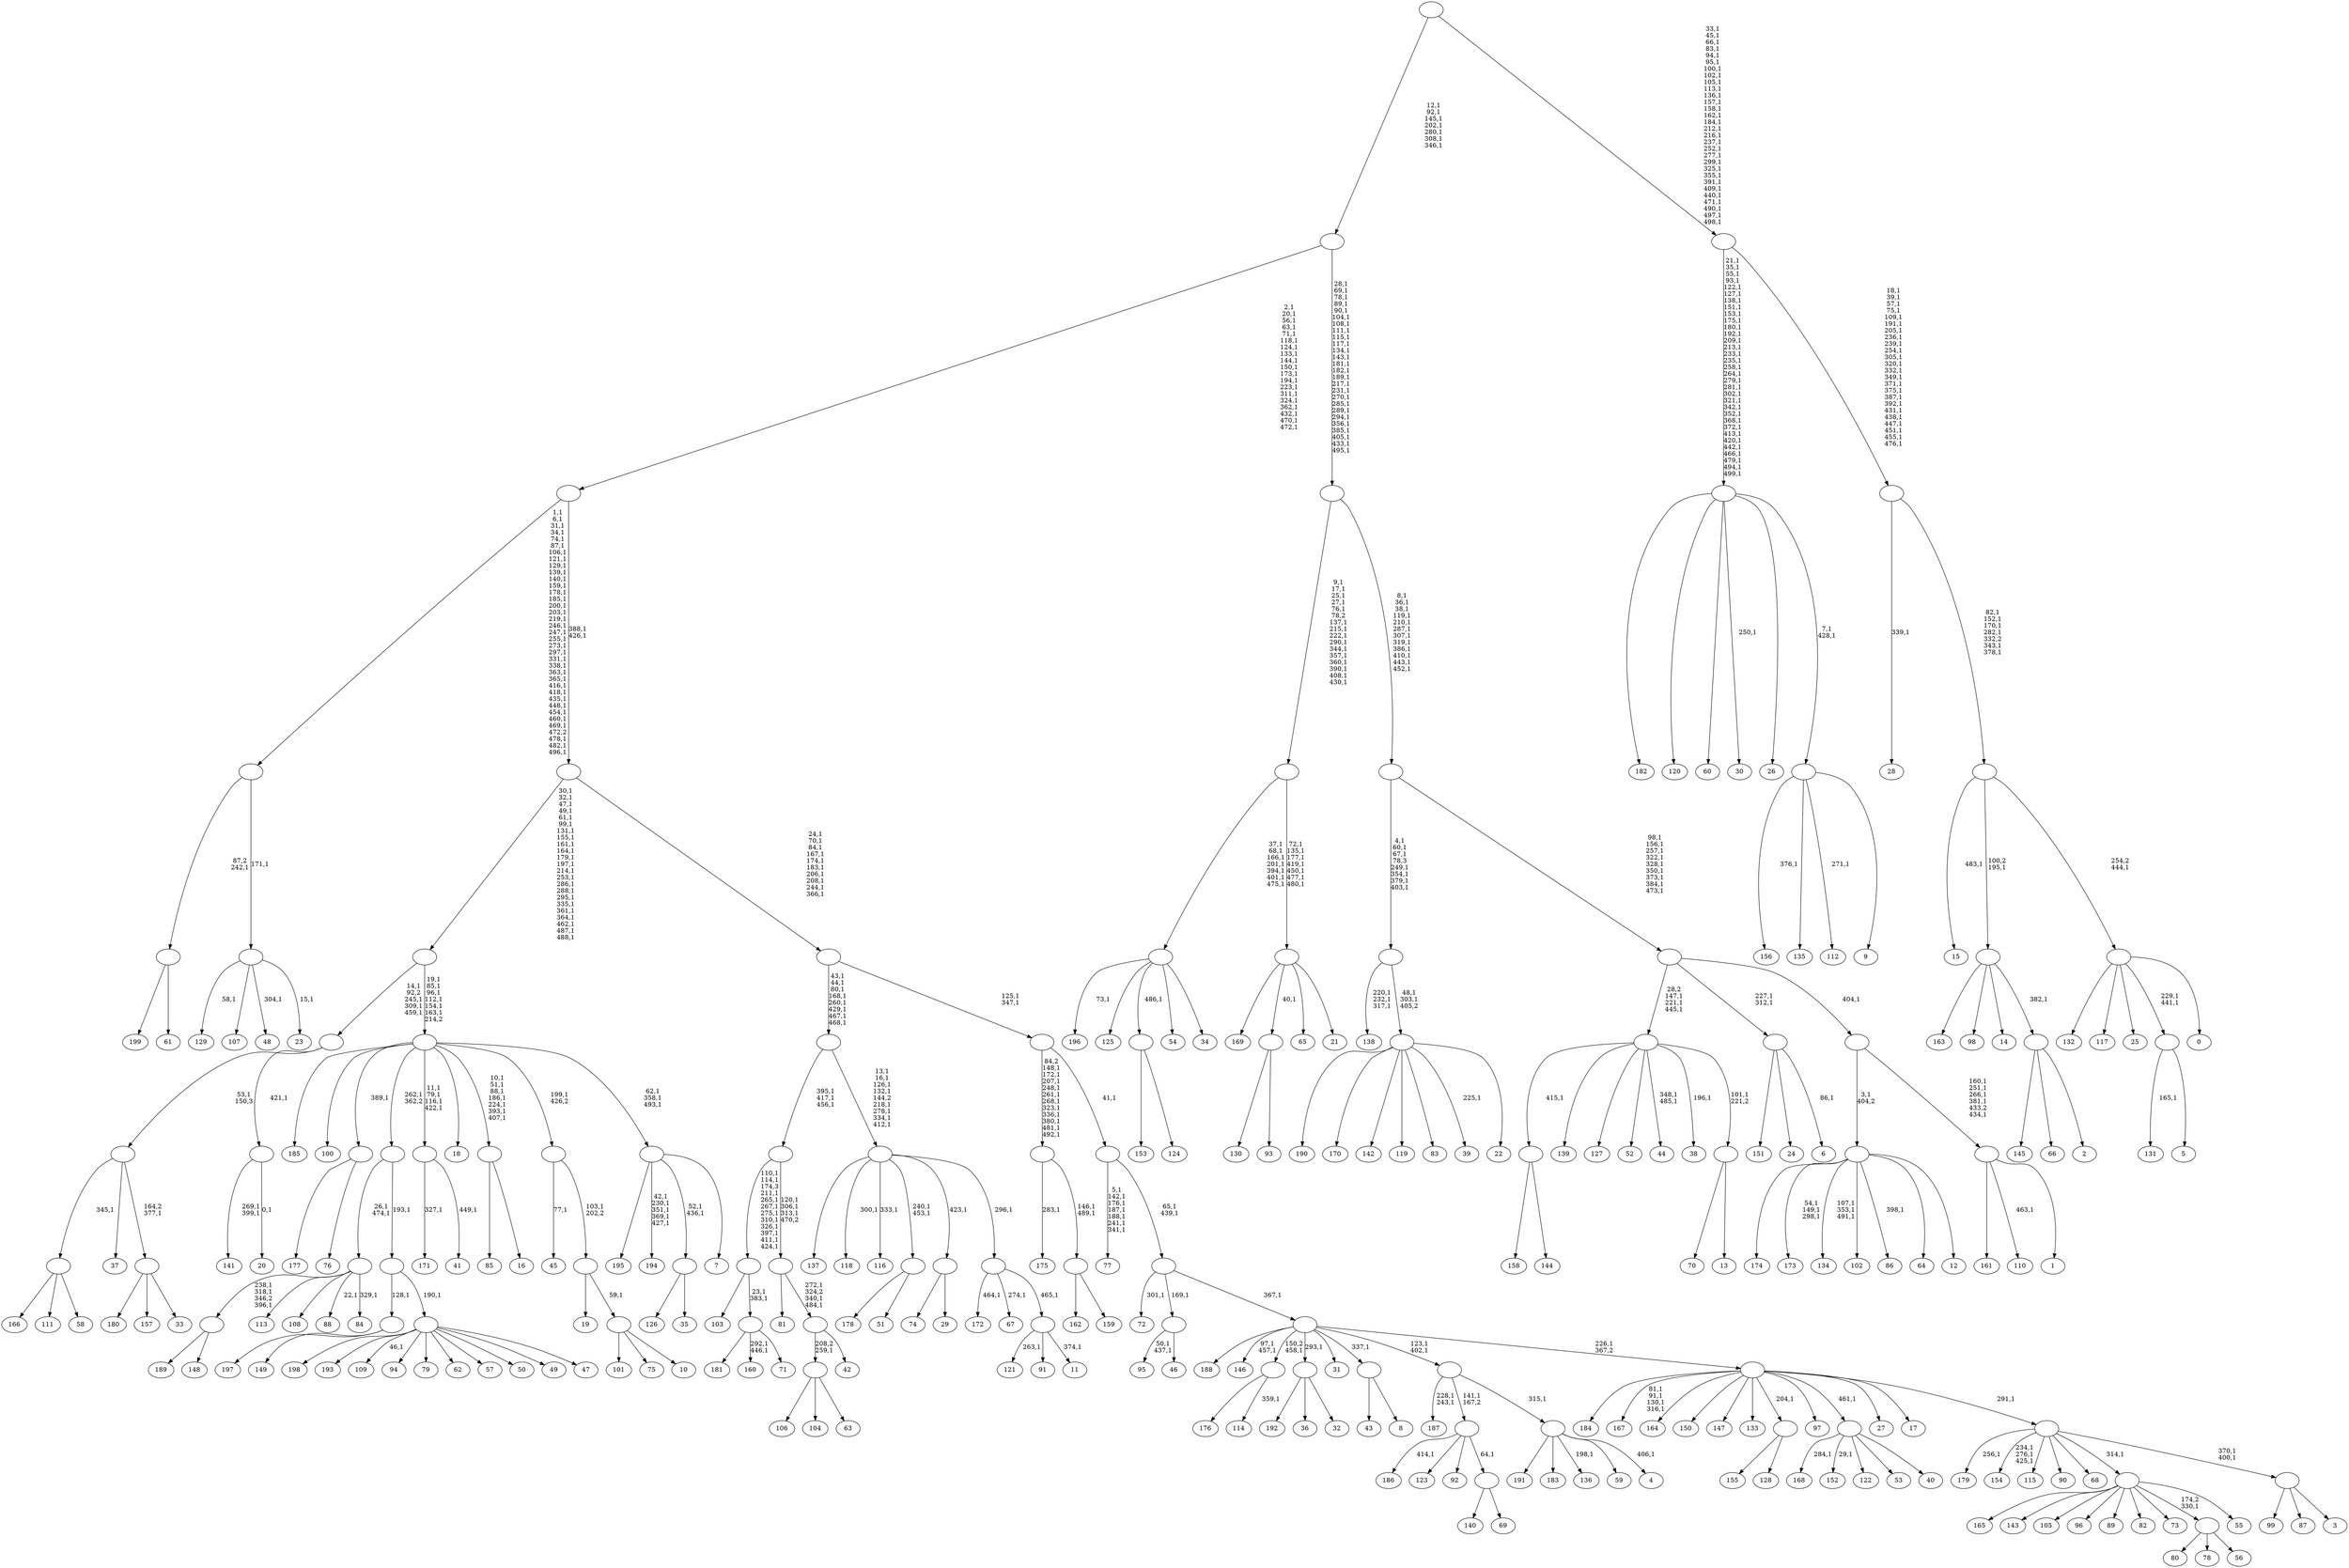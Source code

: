 digraph T {
	700 [label="199"]
	699 [label="198"]
	698 [label="197"]
	697 [label="196"]
	695 [label="195"]
	694 [label="194"]
	688 [label="193"]
	687 [label="192"]
	686 [label="191"]
	685 [label="190"]
	684 [label="189"]
	683 [label="188"]
	682 [label="187"]
	679 [label="186"]
	677 [label="185"]
	676 [label="184"]
	675 [label="183"]
	674 [label="182"]
	673 [label="181"]
	672 [label="180"]
	671 [label="179"]
	669 [label="178"]
	668 [label="177"]
	667 [label="176"]
	666 [label="175"]
	664 [label="174"]
	663 [label="173"]
	659 [label="172"]
	657 [label="171"]
	655 [label="170"]
	654 [label="169"]
	653 [label="168"]
	651 [label="167"]
	646 [label="166"]
	645 [label="165"]
	644 [label="164"]
	643 [label="163"]
	642 [label="162"]
	641 [label="161"]
	640 [label="160"]
	637 [label="159"]
	636 [label=""]
	634 [label=""]
	623 [label="158"]
	622 [label="157"]
	621 [label="156"]
	619 [label="155"]
	618 [label="154"]
	614 [label="153"]
	613 [label="152"]
	611 [label="151"]
	610 [label="150"]
	609 [label="149"]
	608 [label=""]
	607 [label="148"]
	606 [label=""]
	603 [label="147"]
	602 [label="146"]
	599 [label="145"]
	598 [label="144"]
	597 [label=""]
	596 [label="143"]
	595 [label="142"]
	594 [label="141"]
	591 [label="140"]
	590 [label="139"]
	589 [label="138"]
	585 [label="137"]
	584 [label="136"]
	582 [label="135"]
	581 [label="134"]
	577 [label="133"]
	576 [label="132"]
	575 [label="131"]
	573 [label="130"]
	572 [label="129"]
	570 [label="128"]
	569 [label=""]
	568 [label="127"]
	567 [label="126"]
	566 [label="125"]
	565 [label="124"]
	564 [label=""]
	563 [label="123"]
	562 [label="122"]
	561 [label="121"]
	559 [label="120"]
	558 [label="119"]
	557 [label="118"]
	555 [label="117"]
	554 [label="116"]
	552 [label="115"]
	551 [label="114"]
	549 [label=""]
	548 [label="113"]
	547 [label="112"]
	545 [label="111"]
	544 [label="110"]
	542 [label="109"]
	540 [label="108"]
	539 [label="107"]
	538 [label="106"]
	537 [label="105"]
	536 [label="104"]
	535 [label="103"]
	534 [label="102"]
	533 [label="101"]
	532 [label="100"]
	531 [label="99"]
	530 [label="98"]
	529 [label="97"]
	528 [label="96"]
	527 [label="95"]
	524 [label="94"]
	523 [label="93"]
	522 [label=""]
	521 [label="92"]
	520 [label="91"]
	519 [label="90"]
	518 [label="89"]
	517 [label="88"]
	515 [label="87"]
	514 [label="86"]
	512 [label="85"]
	511 [label="84"]
	509 [label=""]
	507 [label="83"]
	506 [label="82"]
	505 [label="81"]
	504 [label="80"]
	503 [label="79"]
	502 [label="78"]
	501 [label="77"]
	493 [label="76"]
	492 [label=""]
	491 [label="75"]
	490 [label="74"]
	489 [label="73"]
	488 [label="72"]
	486 [label="71"]
	485 [label=""]
	483 [label=""]
	472 [label="70"]
	471 [label="69"]
	470 [label=""]
	469 [label=""]
	468 [label="68"]
	467 [label="67"]
	465 [label="66"]
	464 [label="65"]
	463 [label="64"]
	462 [label="63"]
	461 [label=""]
	460 [label="62"]
	459 [label="61"]
	458 [label=""]
	457 [label="60"]
	456 [label="59"]
	455 [label="58"]
	454 [label=""]
	453 [label="57"]
	452 [label="56"]
	451 [label=""]
	450 [label="55"]
	449 [label=""]
	448 [label="54"]
	447 [label="53"]
	446 [label="52"]
	445 [label="51"]
	444 [label=""]
	442 [label="50"]
	441 [label="49"]
	440 [label="48"]
	438 [label="47"]
	437 [label=""]
	436 [label=""]
	435 [label=""]
	434 [label="46"]
	433 [label=""]
	432 [label="45"]
	430 [label="44"]
	427 [label="43"]
	426 [label="42"]
	425 [label=""]
	422 [label=""]
	419 [label=""]
	416 [label="41"]
	414 [label=""]
	410 [label="40"]
	409 [label=""]
	408 [label="39"]
	406 [label="38"]
	404 [label="37"]
	403 [label="36"]
	402 [label="35"]
	401 [label=""]
	399 [label="34"]
	398 [label=""]
	391 [label="33"]
	390 [label=""]
	389 [label=""]
	388 [label="32"]
	387 [label=""]
	386 [label="31"]
	385 [label="30"]
	383 [label="29"]
	382 [label=""]
	381 [label="28"]
	379 [label="27"]
	378 [label="26"]
	377 [label="25"]
	376 [label="24"]
	375 [label="23"]
	373 [label=""]
	372 [label=""]
	336 [label="22"]
	335 [label=""]
	333 [label=""]
	326 [label="21"]
	325 [label=""]
	318 [label=""]
	303 [label="20"]
	301 [label=""]
	300 [label=""]
	296 [label="19"]
	295 [label="18"]
	294 [label="17"]
	293 [label="16"]
	292 [label=""]
	285 [label="15"]
	283 [label="14"]
	282 [label="13"]
	281 [label=""]
	280 [label=""]
	277 [label="12"]
	276 [label=""]
	275 [label="11"]
	273 [label=""]
	272 [label=""]
	271 [label=""]
	263 [label=""]
	255 [label="10"]
	254 [label=""]
	253 [label=""]
	252 [label=""]
	251 [label="9"]
	250 [label=""]
	248 [label=""]
	215 [label="8"]
	214 [label=""]
	213 [label="7"]
	212 [label=""]
	209 [label=""]
	203 [label=""]
	180 [label="6"]
	178 [label=""]
	176 [label="5"]
	175 [label=""]
	173 [label="4"]
	171 [label=""]
	170 [label=""]
	168 [label="3"]
	167 [label=""]
	165 [label=""]
	164 [label=""]
	163 [label=""]
	162 [label=""]
	160 [label=""]
	159 [label=""]
	157 [label=""]
	147 [label=""]
	145 [label=""]
	126 [label="2"]
	125 [label=""]
	124 [label=""]
	123 [label="1"]
	122 [label=""]
	117 [label=""]
	116 [label=""]
	107 [label=""]
	95 [label=""]
	69 [label=""]
	62 [label="0"]
	61 [label=""]
	60 [label=""]
	54 [label=""]
	30 [label=""]
	0 [label=""]
	636 -> 642 [label=""]
	636 -> 637 [label=""]
	634 -> 636 [label="146,1\n489,1"]
	634 -> 666 [label="283,1"]
	608 -> 698 [label=""]
	608 -> 609 [label=""]
	606 -> 684 [label=""]
	606 -> 607 [label=""]
	597 -> 623 [label=""]
	597 -> 598 [label=""]
	569 -> 619 [label=""]
	569 -> 570 [label=""]
	564 -> 614 [label=""]
	564 -> 565 [label=""]
	549 -> 551 [label="359,1"]
	549 -> 667 [label=""]
	522 -> 573 [label=""]
	522 -> 523 [label=""]
	509 -> 511 [label="329,1"]
	509 -> 517 [label="22,1"]
	509 -> 606 [label="238,1\n318,1\n346,2\n396,1"]
	509 -> 548 [label=""]
	509 -> 540 [label=""]
	492 -> 668 [label=""]
	492 -> 493 [label=""]
	485 -> 640 [label="292,1\n446,1"]
	485 -> 673 [label=""]
	485 -> 486 [label=""]
	483 -> 485 [label="23,1\n383,1"]
	483 -> 535 [label=""]
	470 -> 591 [label=""]
	470 -> 471 [label=""]
	469 -> 679 [label="414,1"]
	469 -> 563 [label=""]
	469 -> 521 [label=""]
	469 -> 470 [label="64,1"]
	461 -> 538 [label=""]
	461 -> 536 [label=""]
	461 -> 462 [label=""]
	458 -> 700 [label=""]
	458 -> 459 [label=""]
	454 -> 646 [label=""]
	454 -> 545 [label=""]
	454 -> 455 [label=""]
	451 -> 504 [label=""]
	451 -> 502 [label=""]
	451 -> 452 [label=""]
	449 -> 645 [label=""]
	449 -> 596 [label=""]
	449 -> 537 [label=""]
	449 -> 528 [label=""]
	449 -> 518 [label=""]
	449 -> 506 [label=""]
	449 -> 489 [label=""]
	449 -> 451 [label="174,2\n330,1"]
	449 -> 450 [label=""]
	444 -> 669 [label=""]
	444 -> 445 [label=""]
	437 -> 542 [label="46,1"]
	437 -> 699 [label=""]
	437 -> 688 [label=""]
	437 -> 524 [label=""]
	437 -> 503 [label=""]
	437 -> 460 [label=""]
	437 -> 453 [label=""]
	437 -> 442 [label=""]
	437 -> 441 [label=""]
	437 -> 438 [label=""]
	436 -> 608 [label="128,1"]
	436 -> 437 [label="190,1"]
	435 -> 509 [label="26,1\n474,1"]
	435 -> 436 [label="193,1"]
	433 -> 527 [label="50,1\n437,1"]
	433 -> 434 [label=""]
	425 -> 461 [label="208,2\n259,1"]
	425 -> 426 [label=""]
	422 -> 425 [label="272,1\n324,2\n340,1\n484,1"]
	422 -> 505 [label=""]
	419 -> 422 [label="120,1\n306,1\n313,1\n470,2"]
	419 -> 483 [label="110,1\n114,1\n174,3\n211,1\n265,1\n267,1\n275,1\n310,1\n326,1\n397,1\n411,1\n424,1"]
	414 -> 416 [label="449,1"]
	414 -> 657 [label="327,1"]
	409 -> 613 [label="29,1"]
	409 -> 653 [label="284,1"]
	409 -> 562 [label=""]
	409 -> 447 [label=""]
	409 -> 410 [label=""]
	401 -> 567 [label=""]
	401 -> 402 [label=""]
	398 -> 697 [label="73,1"]
	398 -> 566 [label=""]
	398 -> 564 [label="486,1"]
	398 -> 448 [label=""]
	398 -> 399 [label=""]
	390 -> 672 [label=""]
	390 -> 622 [label=""]
	390 -> 391 [label=""]
	389 -> 454 [label="345,1"]
	389 -> 404 [label=""]
	389 -> 390 [label="164,2\n377,1"]
	387 -> 687 [label=""]
	387 -> 403 [label=""]
	387 -> 388 [label=""]
	382 -> 490 [label=""]
	382 -> 383 [label=""]
	373 -> 375 [label="15,1"]
	373 -> 440 [label="304,1"]
	373 -> 572 [label="58,1"]
	373 -> 539 [label=""]
	372 -> 458 [label="87,2\n242,1"]
	372 -> 373 [label="171,1"]
	335 -> 408 [label="225,1"]
	335 -> 685 [label=""]
	335 -> 655 [label=""]
	335 -> 595 [label=""]
	335 -> 558 [label=""]
	335 -> 507 [label=""]
	335 -> 336 [label=""]
	333 -> 335 [label="48,1\n303,1\n405,2"]
	333 -> 589 [label="220,1\n232,1\n317,1"]
	325 -> 654 [label=""]
	325 -> 522 [label="40,1"]
	325 -> 464 [label=""]
	325 -> 326 [label=""]
	318 -> 325 [label="72,1\n135,1\n177,1\n419,1\n450,1\n477,1\n480,1"]
	318 -> 398 [label="37,1\n68,1\n166,1\n201,1\n394,1\n401,1\n475,1"]
	301 -> 303 [label="0,1"]
	301 -> 594 [label="269,1\n399,1"]
	300 -> 389 [label="53,1\n150,3"]
	300 -> 301 [label="421,1"]
	292 -> 512 [label=""]
	292 -> 293 [label=""]
	281 -> 472 [label=""]
	281 -> 282 [label=""]
	280 -> 406 [label="196,1"]
	280 -> 430 [label="348,1\n485,1"]
	280 -> 597 [label="415,1"]
	280 -> 590 [label=""]
	280 -> 568 [label=""]
	280 -> 446 [label=""]
	280 -> 281 [label="101,1\n221,2"]
	276 -> 514 [label="398,1"]
	276 -> 581 [label="107,1\n353,1\n491,1"]
	276 -> 663 [label="54,1\n149,1\n298,1"]
	276 -> 664 [label=""]
	276 -> 534 [label=""]
	276 -> 463 [label=""]
	276 -> 277 [label=""]
	273 -> 275 [label="374,1"]
	273 -> 561 [label="263,1"]
	273 -> 520 [label=""]
	272 -> 467 [label="274,1"]
	272 -> 659 [label="464,1"]
	272 -> 273 [label="465,1"]
	271 -> 444 [label="240,1\n453,1"]
	271 -> 554 [label="333,1"]
	271 -> 557 [label="300,1"]
	271 -> 585 [label=""]
	271 -> 382 [label="423,1"]
	271 -> 272 [label="296,1"]
	263 -> 271 [label="13,1\n16,1\n126,1\n132,1\n144,2\n218,1\n278,1\n334,1\n412,1"]
	263 -> 419 [label="395,1\n417,1\n456,1"]
	254 -> 533 [label=""]
	254 -> 491 [label=""]
	254 -> 255 [label=""]
	253 -> 296 [label=""]
	253 -> 254 [label="59,1"]
	252 -> 432 [label="77,1"]
	252 -> 253 [label="103,1\n202,2"]
	250 -> 547 [label="271,1"]
	250 -> 621 [label="376,1"]
	250 -> 582 [label=""]
	250 -> 251 [label=""]
	248 -> 250 [label="7,1\n428,1"]
	248 -> 385 [label="250,1"]
	248 -> 674 [label=""]
	248 -> 559 [label=""]
	248 -> 457 [label=""]
	248 -> 378 [label=""]
	214 -> 427 [label=""]
	214 -> 215 [label=""]
	212 -> 401 [label="52,1\n436,1"]
	212 -> 694 [label="42,1\n230,1\n351,1\n369,1\n427,1"]
	212 -> 695 [label=""]
	212 -> 213 [label=""]
	209 -> 212 [label="62,1\n358,1\n493,1"]
	209 -> 292 [label="10,1\n51,1\n88,1\n186,1\n224,1\n393,1\n407,1"]
	209 -> 414 [label="11,1\n79,1\n116,1\n422,1"]
	209 -> 677 [label=""]
	209 -> 532 [label=""]
	209 -> 492 [label="389,1"]
	209 -> 435 [label="262,1\n362,2"]
	209 -> 295 [label=""]
	209 -> 252 [label="199,1\n426,2"]
	203 -> 209 [label="19,1\n85,1\n96,1\n112,1\n154,1\n163,1\n214,2"]
	203 -> 300 [label="14,1\n92,2\n245,1\n309,1\n459,1"]
	178 -> 180 [label="86,1"]
	178 -> 611 [label=""]
	178 -> 376 [label=""]
	175 -> 575 [label="165,1"]
	175 -> 176 [label=""]
	171 -> 173 [label="406,1"]
	171 -> 584 [label="198,1"]
	171 -> 686 [label=""]
	171 -> 675 [label=""]
	171 -> 456 [label=""]
	170 -> 682 [label="228,1\n243,1"]
	170 -> 469 [label="141,1\n167,2"]
	170 -> 171 [label="315,1"]
	167 -> 531 [label=""]
	167 -> 515 [label=""]
	167 -> 168 [label=""]
	165 -> 167 [label="370,1\n400,1"]
	165 -> 618 [label="234,1\n276,1\n425,1"]
	165 -> 671 [label="256,1"]
	165 -> 552 [label=""]
	165 -> 519 [label=""]
	165 -> 468 [label=""]
	165 -> 449 [label="314,1"]
	164 -> 651 [label="81,1\n91,1\n130,1\n316,1"]
	164 -> 676 [label=""]
	164 -> 644 [label=""]
	164 -> 610 [label=""]
	164 -> 603 [label=""]
	164 -> 577 [label=""]
	164 -> 569 [label="204,1"]
	164 -> 529 [label=""]
	164 -> 409 [label="461,1"]
	164 -> 379 [label=""]
	164 -> 294 [label=""]
	164 -> 165 [label="291,1"]
	163 -> 170 [label="123,1\n402,1"]
	163 -> 602 [label="97,1\n457,1"]
	163 -> 683 [label=""]
	163 -> 549 [label="150,2\n458,1"]
	163 -> 387 [label="293,1"]
	163 -> 386 [label=""]
	163 -> 214 [label="337,1"]
	163 -> 164 [label="226,1\n367,2"]
	162 -> 488 [label="301,1"]
	162 -> 433 [label="169,1"]
	162 -> 163 [label="367,1"]
	160 -> 162 [label="65,1\n439,1"]
	160 -> 501 [label="5,1\n142,1\n176,1\n187,1\n188,1\n241,1\n341,1"]
	159 -> 634 [label="84,2\n148,1\n172,1\n207,1\n248,1\n261,1\n268,1\n323,1\n336,1\n380,1\n481,1\n492,1"]
	159 -> 160 [label="41,1"]
	157 -> 159 [label="125,1\n347,1"]
	157 -> 263 [label="43,1\n44,1\n80,1\n168,1\n260,1\n429,1\n467,1\n468,1"]
	147 -> 157 [label="24,1\n70,1\n84,1\n167,1\n174,1\n183,1\n206,1\n208,1\n244,1\n366,1"]
	147 -> 203 [label="30,1\n32,1\n47,1\n49,1\n61,1\n99,1\n131,1\n155,1\n161,1\n164,1\n179,1\n197,1\n214,1\n253,1\n286,1\n288,1\n295,1\n335,1\n361,1\n364,1\n462,1\n487,1\n488,1"]
	145 -> 147 [label="388,1\n426,1"]
	145 -> 372 [label="1,1\n6,1\n31,1\n34,1\n74,1\n87,1\n106,1\n121,1\n129,1\n139,1\n140,1\n159,1\n178,1\n185,1\n200,1\n203,1\n219,1\n246,1\n247,1\n255,1\n273,1\n297,1\n331,1\n338,1\n363,1\n365,1\n416,1\n418,1\n435,1\n448,1\n454,1\n460,1\n469,1\n472,2\n478,1\n482,1\n496,1"]
	125 -> 599 [label=""]
	125 -> 465 [label=""]
	125 -> 126 [label=""]
	124 -> 643 [label=""]
	124 -> 530 [label=""]
	124 -> 283 [label=""]
	124 -> 125 [label="382,1"]
	122 -> 544 [label="463,1"]
	122 -> 641 [label=""]
	122 -> 123 [label=""]
	117 -> 122 [label="160,1\n251,1\n266,1\n381,1\n433,2\n434,1"]
	117 -> 276 [label="3,1\n404,2"]
	116 -> 178 [label="227,1\n312,1"]
	116 -> 280 [label="28,2\n147,1\n221,1\n445,1"]
	116 -> 117 [label="404,1"]
	107 -> 116 [label="98,1\n156,1\n257,1\n322,1\n328,1\n350,1\n373,1\n384,1\n473,1"]
	107 -> 333 [label="4,1\n60,1\n67,1\n78,3\n249,1\n354,1\n379,1\n403,1"]
	95 -> 107 [label="8,1\n36,1\n38,1\n119,1\n210,1\n287,1\n307,1\n319,1\n386,1\n410,1\n443,1\n452,1"]
	95 -> 318 [label="9,1\n17,1\n25,1\n27,1\n76,1\n78,2\n137,1\n215,1\n222,1\n290,1\n344,1\n357,1\n360,1\n390,1\n408,1\n430,1"]
	69 -> 95 [label="28,1\n69,1\n78,1\n89,1\n90,1\n104,1\n108,1\n111,1\n115,1\n117,1\n134,1\n143,1\n181,1\n182,1\n189,1\n217,1\n231,1\n270,1\n285,1\n289,1\n294,1\n356,1\n385,1\n405,1\n433,1\n495,1"]
	69 -> 145 [label="2,1\n20,1\n56,1\n63,1\n71,1\n118,1\n124,1\n133,1\n144,1\n150,1\n173,1\n194,1\n223,1\n311,1\n324,1\n362,1\n432,1\n470,1\n472,1"]
	61 -> 175 [label="229,1\n441,1"]
	61 -> 576 [label=""]
	61 -> 555 [label=""]
	61 -> 377 [label=""]
	61 -> 62 [label=""]
	60 -> 285 [label="483,1"]
	60 -> 124 [label="100,2\n195,1"]
	60 -> 61 [label="254,2\n444,1"]
	54 -> 60 [label="82,1\n152,1\n170,1\n282,1\n332,2\n343,1\n378,1"]
	54 -> 381 [label="339,1"]
	30 -> 54 [label="18,1\n39,1\n57,1\n75,1\n109,1\n191,1\n205,1\n236,1\n239,1\n254,1\n305,1\n320,1\n332,1\n349,1\n371,1\n375,1\n387,1\n392,1\n431,1\n438,1\n447,1\n451,1\n455,1\n476,1"]
	30 -> 248 [label="21,1\n35,1\n55,1\n93,1\n122,1\n127,1\n138,1\n151,1\n153,1\n175,1\n180,1\n192,1\n209,1\n213,1\n233,1\n235,1\n258,1\n264,1\n279,1\n281,1\n302,1\n321,1\n342,1\n352,1\n368,1\n372,1\n413,1\n420,1\n442,1\n466,1\n479,1\n494,1\n499,1"]
	0 -> 30 [label="33,1\n45,1\n66,1\n83,1\n94,1\n95,1\n100,1\n102,1\n105,1\n113,1\n136,1\n157,1\n158,1\n162,1\n184,1\n212,1\n216,1\n237,1\n252,1\n277,1\n299,1\n325,1\n355,1\n391,1\n409,1\n440,1\n471,1\n490,1\n497,1\n498,1"]
	0 -> 69 [label="12,1\n92,1\n145,1\n202,1\n280,1\n308,1\n346,1"]
}
